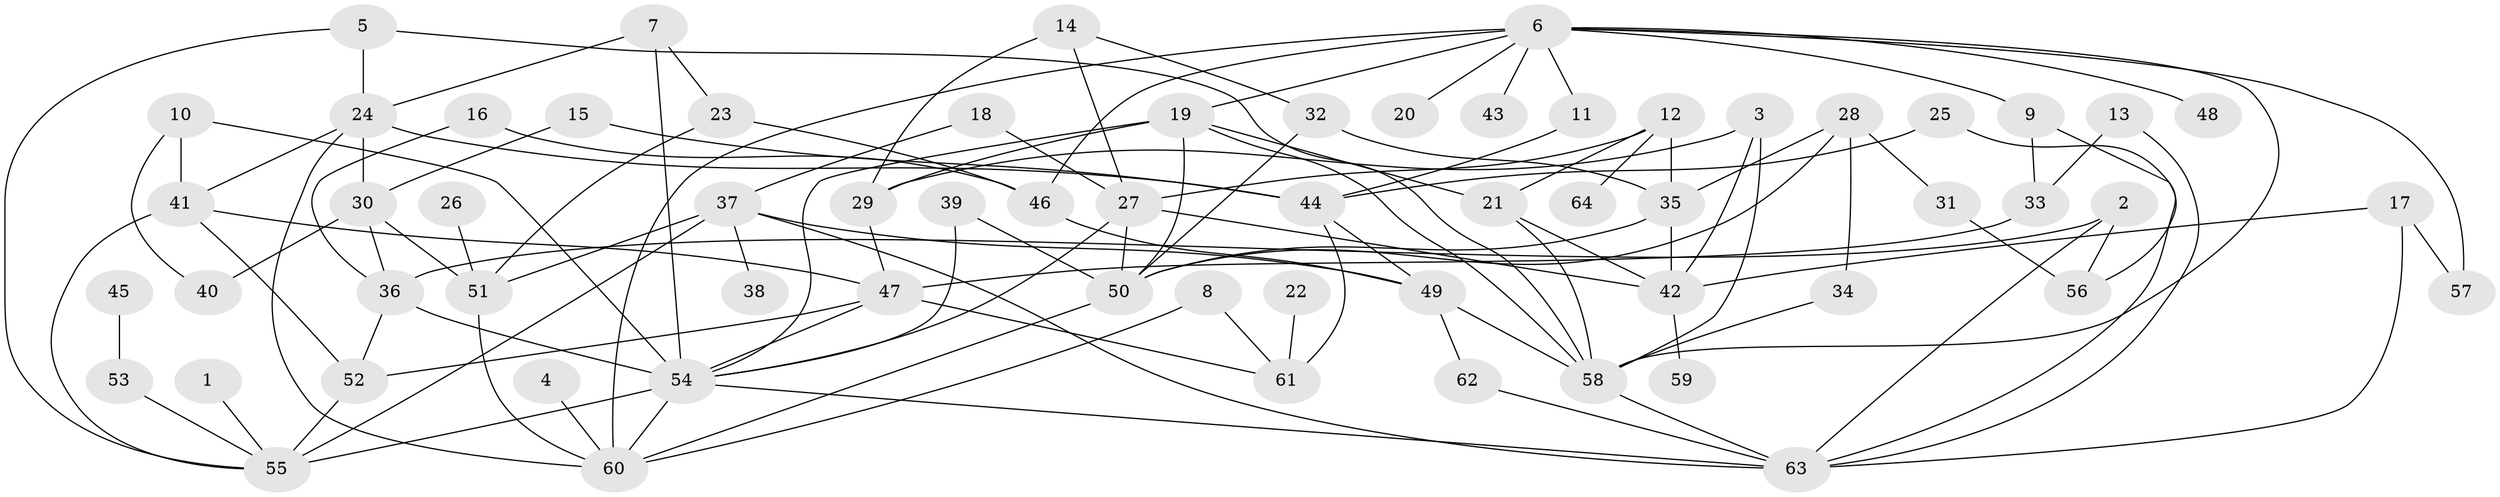 // original degree distribution, {6: 0.0546875, 5: 0.078125, 4: 0.1015625, 9: 0.015625, 3: 0.2421875, 1: 0.1875, 2: 0.3125, 7: 0.0078125}
// Generated by graph-tools (version 1.1) at 2025/25/03/09/25 03:25:33]
// undirected, 64 vertices, 116 edges
graph export_dot {
graph [start="1"]
  node [color=gray90,style=filled];
  1;
  2;
  3;
  4;
  5;
  6;
  7;
  8;
  9;
  10;
  11;
  12;
  13;
  14;
  15;
  16;
  17;
  18;
  19;
  20;
  21;
  22;
  23;
  24;
  25;
  26;
  27;
  28;
  29;
  30;
  31;
  32;
  33;
  34;
  35;
  36;
  37;
  38;
  39;
  40;
  41;
  42;
  43;
  44;
  45;
  46;
  47;
  48;
  49;
  50;
  51;
  52;
  53;
  54;
  55;
  56;
  57;
  58;
  59;
  60;
  61;
  62;
  63;
  64;
  1 -- 55 [weight=1.0];
  2 -- 36 [weight=1.0];
  2 -- 56 [weight=1.0];
  2 -- 63 [weight=1.0];
  3 -- 29 [weight=1.0];
  3 -- 42 [weight=1.0];
  3 -- 58 [weight=1.0];
  4 -- 60 [weight=1.0];
  5 -- 24 [weight=1.0];
  5 -- 55 [weight=1.0];
  5 -- 58 [weight=1.0];
  6 -- 9 [weight=1.0];
  6 -- 11 [weight=1.0];
  6 -- 19 [weight=1.0];
  6 -- 20 [weight=1.0];
  6 -- 43 [weight=1.0];
  6 -- 46 [weight=1.0];
  6 -- 48 [weight=1.0];
  6 -- 57 [weight=1.0];
  6 -- 58 [weight=1.0];
  6 -- 60 [weight=1.0];
  7 -- 23 [weight=1.0];
  7 -- 24 [weight=1.0];
  7 -- 54 [weight=1.0];
  8 -- 60 [weight=1.0];
  8 -- 61 [weight=1.0];
  9 -- 33 [weight=1.0];
  9 -- 56 [weight=1.0];
  10 -- 40 [weight=1.0];
  10 -- 41 [weight=1.0];
  10 -- 54 [weight=1.0];
  11 -- 44 [weight=1.0];
  12 -- 21 [weight=1.0];
  12 -- 27 [weight=1.0];
  12 -- 35 [weight=1.0];
  12 -- 64 [weight=1.0];
  13 -- 33 [weight=1.0];
  13 -- 63 [weight=1.0];
  14 -- 27 [weight=1.0];
  14 -- 29 [weight=1.0];
  14 -- 32 [weight=1.0];
  15 -- 30 [weight=1.0];
  15 -- 44 [weight=1.0];
  16 -- 36 [weight=1.0];
  16 -- 46 [weight=1.0];
  17 -- 42 [weight=1.0];
  17 -- 57 [weight=1.0];
  17 -- 63 [weight=1.0];
  18 -- 27 [weight=1.0];
  18 -- 37 [weight=1.0];
  19 -- 21 [weight=1.0];
  19 -- 29 [weight=1.0];
  19 -- 50 [weight=1.0];
  19 -- 54 [weight=1.0];
  19 -- 58 [weight=1.0];
  21 -- 42 [weight=1.0];
  21 -- 58 [weight=1.0];
  22 -- 61 [weight=1.0];
  23 -- 46 [weight=1.0];
  23 -- 51 [weight=1.0];
  24 -- 30 [weight=1.0];
  24 -- 41 [weight=1.0];
  24 -- 44 [weight=1.0];
  24 -- 60 [weight=1.0];
  25 -- 44 [weight=1.0];
  25 -- 63 [weight=1.0];
  26 -- 51 [weight=1.0];
  27 -- 42 [weight=1.0];
  27 -- 50 [weight=1.0];
  27 -- 54 [weight=1.0];
  28 -- 31 [weight=1.0];
  28 -- 34 [weight=1.0];
  28 -- 35 [weight=1.0];
  28 -- 50 [weight=1.0];
  29 -- 47 [weight=1.0];
  30 -- 36 [weight=1.0];
  30 -- 40 [weight=1.0];
  30 -- 51 [weight=1.0];
  31 -- 56 [weight=1.0];
  32 -- 35 [weight=1.0];
  32 -- 50 [weight=2.0];
  33 -- 47 [weight=1.0];
  34 -- 58 [weight=1.0];
  35 -- 42 [weight=1.0];
  35 -- 50 [weight=1.0];
  36 -- 52 [weight=1.0];
  36 -- 54 [weight=1.0];
  37 -- 38 [weight=1.0];
  37 -- 49 [weight=1.0];
  37 -- 51 [weight=1.0];
  37 -- 55 [weight=1.0];
  37 -- 63 [weight=1.0];
  39 -- 50 [weight=1.0];
  39 -- 54 [weight=1.0];
  41 -- 47 [weight=1.0];
  41 -- 52 [weight=1.0];
  41 -- 55 [weight=1.0];
  42 -- 59 [weight=1.0];
  44 -- 49 [weight=1.0];
  44 -- 61 [weight=1.0];
  45 -- 53 [weight=1.0];
  46 -- 49 [weight=1.0];
  47 -- 52 [weight=1.0];
  47 -- 54 [weight=1.0];
  47 -- 61 [weight=1.0];
  49 -- 58 [weight=1.0];
  49 -- 62 [weight=1.0];
  50 -- 60 [weight=1.0];
  51 -- 60 [weight=1.0];
  52 -- 55 [weight=1.0];
  53 -- 55 [weight=1.0];
  54 -- 55 [weight=2.0];
  54 -- 60 [weight=1.0];
  54 -- 63 [weight=1.0];
  58 -- 63 [weight=1.0];
  62 -- 63 [weight=1.0];
}
